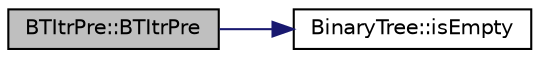 digraph "BTItrPre::BTItrPre"
{
 // LATEX_PDF_SIZE
  edge [fontname="Helvetica",fontsize="10",labelfontname="Helvetica",labelfontsize="10"];
  node [fontname="Helvetica",fontsize="10",shape=record];
  rankdir="LR";
  Node1 [label="BTItrPre::BTItrPre",height=0.2,width=0.4,color="black", fillcolor="grey75", style="filled", fontcolor="black",tooltip=" "];
  Node1 -> Node2 [color="midnightblue",fontsize="10",style="solid",fontname="Helvetica"];
  Node2 [label="BinaryTree::isEmpty",height=0.2,width=0.4,color="black", fillcolor="white", style="filled",URL="$class_binary_tree.html#a0d870186995435510057e2b1312e1250",tooltip=" "];
}
